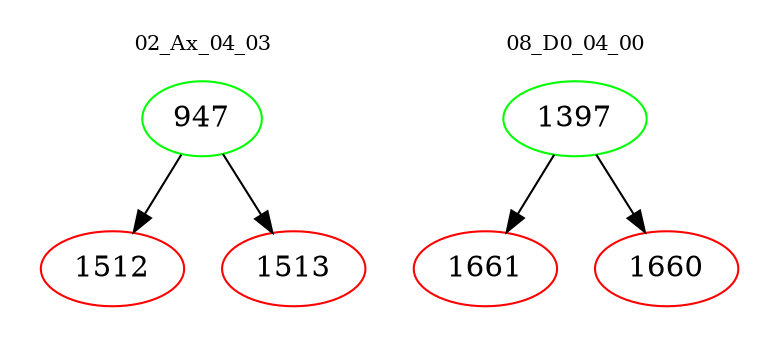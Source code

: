 digraph{
subgraph cluster_0 {
color = white
label = "02_Ax_04_03";
fontsize=10;
T0_947 [label="947", color="green"]
T0_947 -> T0_1512 [color="black"]
T0_1512 [label="1512", color="red"]
T0_947 -> T0_1513 [color="black"]
T0_1513 [label="1513", color="red"]
}
subgraph cluster_1 {
color = white
label = "08_D0_04_00";
fontsize=10;
T1_1397 [label="1397", color="green"]
T1_1397 -> T1_1661 [color="black"]
T1_1661 [label="1661", color="red"]
T1_1397 -> T1_1660 [color="black"]
T1_1660 [label="1660", color="red"]
}
}
